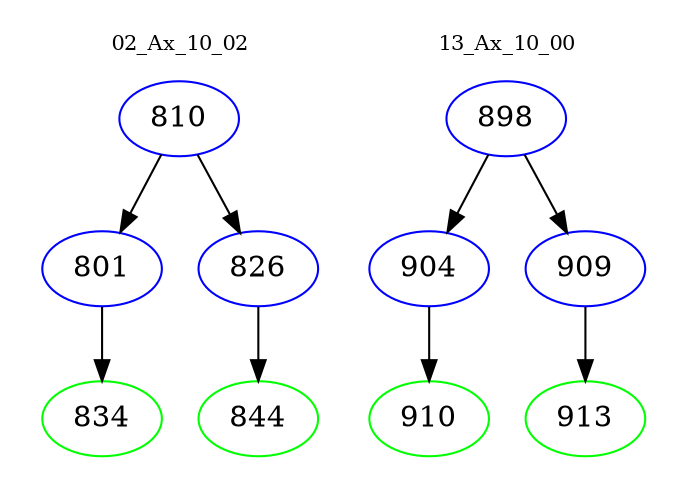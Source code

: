digraph{
subgraph cluster_0 {
color = white
label = "02_Ax_10_02";
fontsize=10;
T0_810 [label="810", color="blue"]
T0_810 -> T0_801 [color="black"]
T0_801 [label="801", color="blue"]
T0_801 -> T0_834 [color="black"]
T0_834 [label="834", color="green"]
T0_810 -> T0_826 [color="black"]
T0_826 [label="826", color="blue"]
T0_826 -> T0_844 [color="black"]
T0_844 [label="844", color="green"]
}
subgraph cluster_1 {
color = white
label = "13_Ax_10_00";
fontsize=10;
T1_898 [label="898", color="blue"]
T1_898 -> T1_904 [color="black"]
T1_904 [label="904", color="blue"]
T1_904 -> T1_910 [color="black"]
T1_910 [label="910", color="green"]
T1_898 -> T1_909 [color="black"]
T1_909 [label="909", color="blue"]
T1_909 -> T1_913 [color="black"]
T1_913 [label="913", color="green"]
}
}
